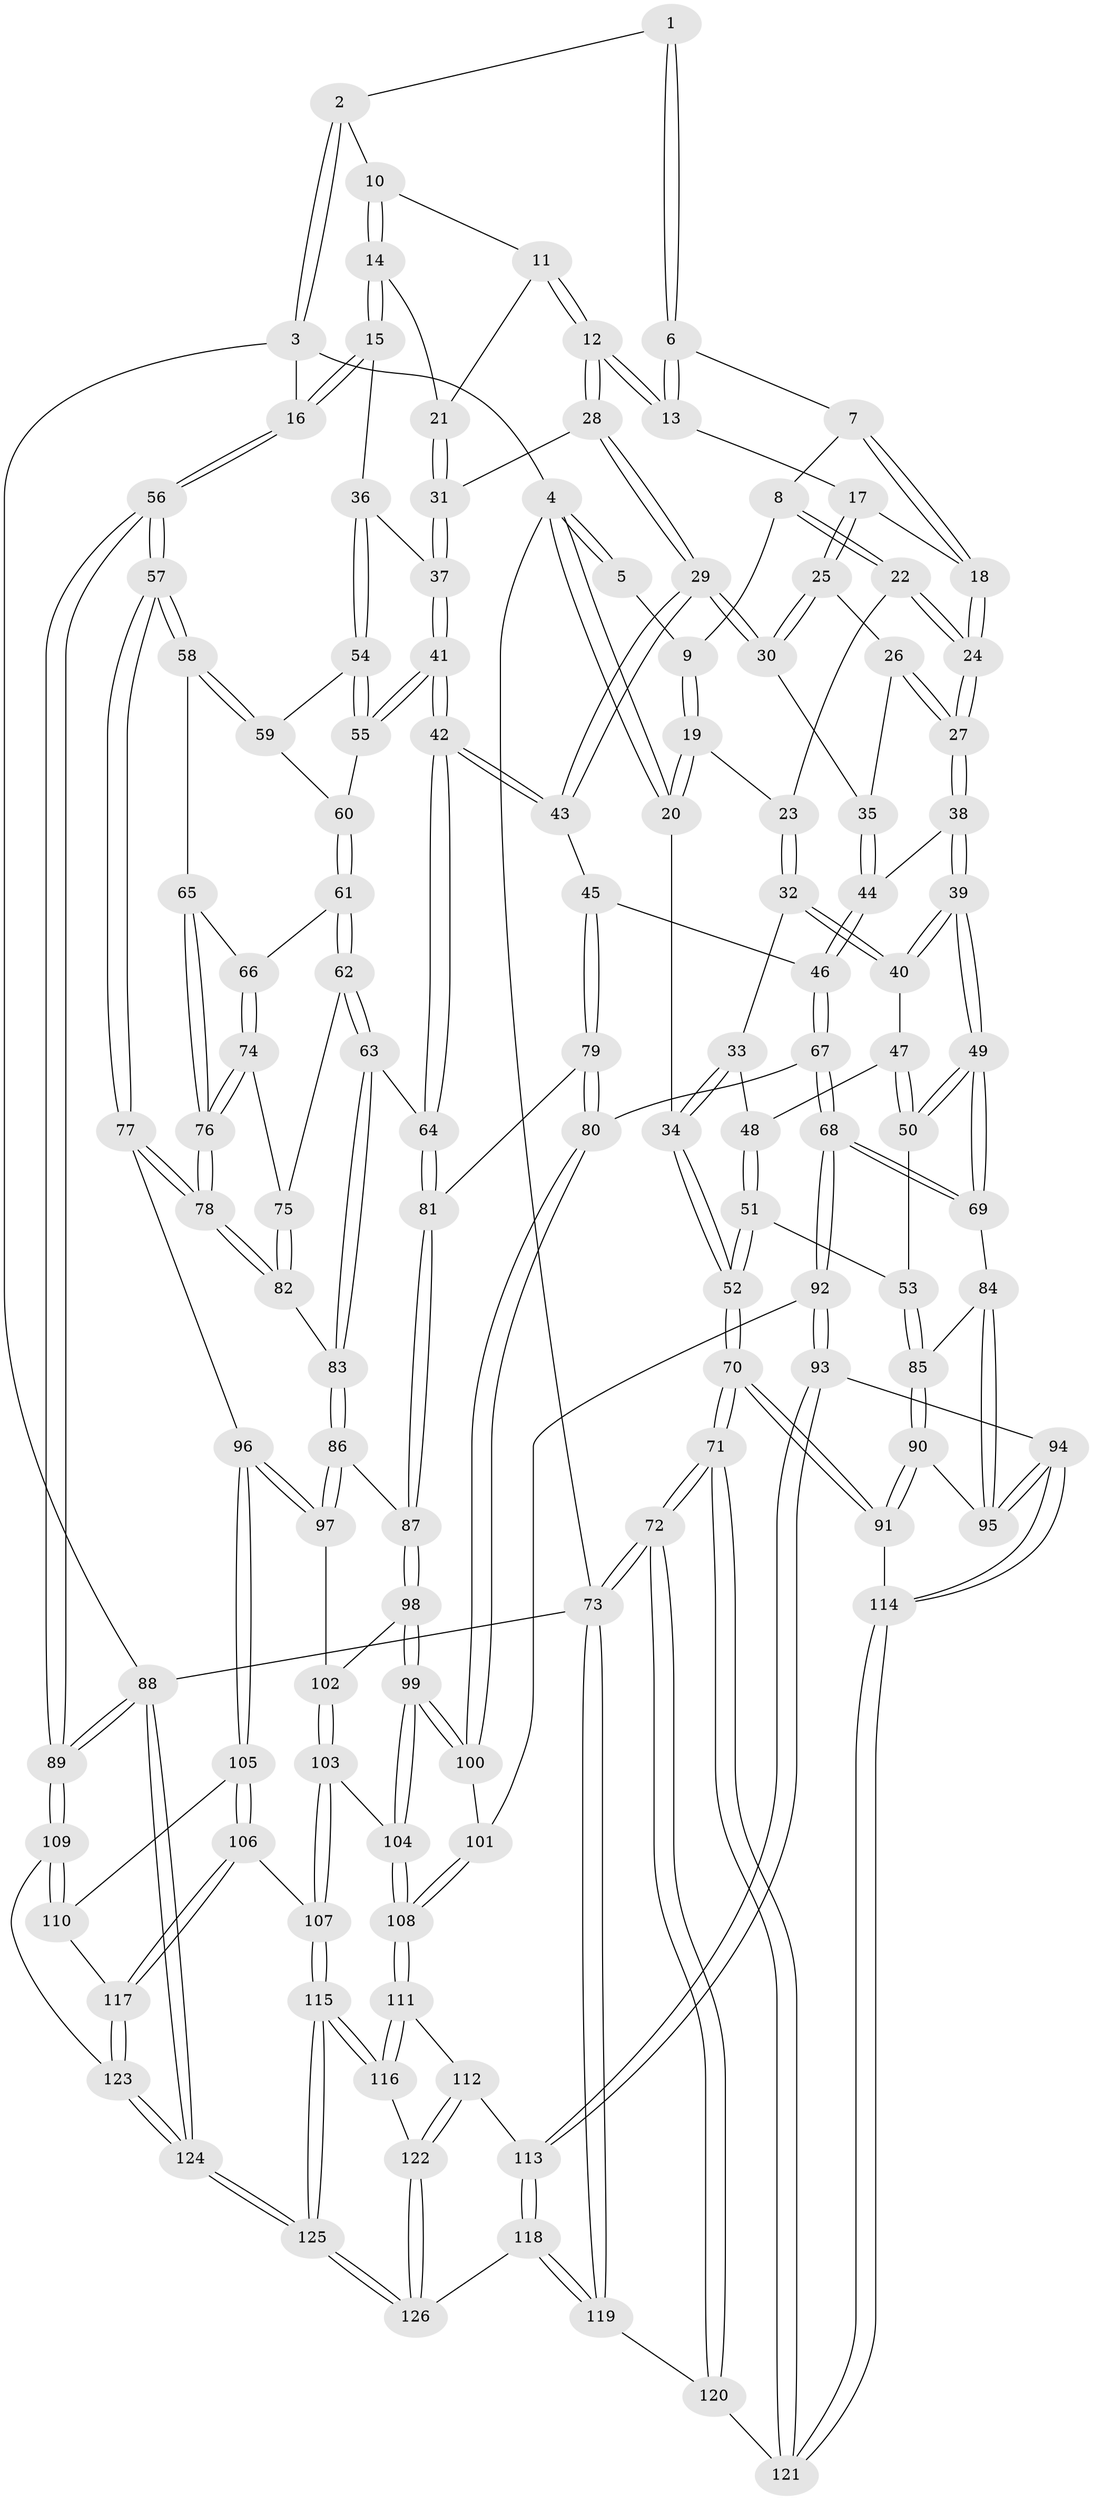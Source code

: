 // Generated by graph-tools (version 1.1) at 2025/17/03/09/25 04:17:07]
// undirected, 126 vertices, 312 edges
graph export_dot {
graph [start="1"]
  node [color=gray90,style=filled];
  1 [pos="+0.43301932277151584+0"];
  2 [pos="+0.6880228371527861+0"];
  3 [pos="+1+0"];
  4 [pos="+0+0"];
  5 [pos="+0.22097496804714303+0"];
  6 [pos="+0.43484224078332084+0"];
  7 [pos="+0.2940283129713549+0.09461957739438331"];
  8 [pos="+0.2611878646854472+0.11136133367645318"];
  9 [pos="+0.2435940079811473+0.08977959058486032"];
  10 [pos="+0.7043169935582044+0.0393042720034688"];
  11 [pos="+0.667906681214642+0.08826343416476351"];
  12 [pos="+0.5926729265806596+0.16508660175116094"];
  13 [pos="+0.472019429323716+0.05467862185735633"];
  14 [pos="+0.8894573613100742+0.1558770015364409"];
  15 [pos="+1+0.15650020510962045"];
  16 [pos="+1+0.08284535570629704"];
  17 [pos="+0.41608287453927134+0.12456208363509502"];
  18 [pos="+0.38076379222747114+0.1374106461617467"];
  19 [pos="+0.08004833163783757+0.09826617520488322"];
  20 [pos="+0+0"];
  21 [pos="+0.801917016550245+0.1884457805069554"];
  22 [pos="+0.25321552752469056+0.21652158991435477"];
  23 [pos="+0.15929808783115867+0.19844492238962444"];
  24 [pos="+0.26446569273831516+0.22610480916889739"];
  25 [pos="+0.41963411322134636+0.18636243118718052"];
  26 [pos="+0.40962907341486193+0.24516948050116114"];
  27 [pos="+0.31473554624025585+0.34368680299452947"];
  28 [pos="+0.6022599587965551+0.20476968761995498"];
  29 [pos="+0.5775645564057126+0.2510350843662824"];
  30 [pos="+0.5481707714439237+0.2558326214194983"];
  31 [pos="+0.7175435827149007+0.23002493575493346"];
  32 [pos="+0.09721914144403276+0.29972068319240186"];
  33 [pos="+0.013216116914695352+0.30026764315350846"];
  34 [pos="+0+0.17098778084808663"];
  35 [pos="+0.5384292745203023+0.2586003633032188"];
  36 [pos="+0.9004985308259428+0.3548255261066057"];
  37 [pos="+0.7318371395823211+0.28313605649140833"];
  38 [pos="+0.31580313113840675+0.37302620984211254"];
  39 [pos="+0.2738489592396679+0.4137031225257924"];
  40 [pos="+0.1448023813406231+0.35864061312329326"];
  41 [pos="+0.7150002580905764+0.41781298802306993"];
  42 [pos="+0.6548964522583666+0.4546567194278071"];
  43 [pos="+0.59681906091433+0.4263025239610504"];
  44 [pos="+0.3630780691074051+0.38435036612319096"];
  45 [pos="+0.5011597135443875+0.45563533913136006"];
  46 [pos="+0.49893079110785926+0.45562254239296684"];
  47 [pos="+0.06834016692884061+0.4207665426151676"];
  48 [pos="+0.04939839811223208+0.42353407475493127"];
  49 [pos="+0.25487581927860575+0.4725163516085668"];
  50 [pos="+0.14173120279392074+0.47928586475155904"];
  51 [pos="+0+0.5323101754681928"];
  52 [pos="+0+0.6022860575172269"];
  53 [pos="+0.06059767272427437+0.5230417383036825"];
  54 [pos="+0.8940139330991903+0.36417618880033437"];
  55 [pos="+0.7312000222112239+0.4159906837631209"];
  56 [pos="+1+0.6197339866359788"];
  57 [pos="+1+0.6104466013319135"];
  58 [pos="+0.9118788013683893+0.49493000179387175"];
  59 [pos="+0.8948864268000088+0.4205434757228889"];
  60 [pos="+0.8177717814666595+0.4912701155252164"];
  61 [pos="+0.8182877767372402+0.5028832849509767"];
  62 [pos="+0.7628927333939245+0.5347751458931523"];
  63 [pos="+0.7049577094125895+0.5331994256446749"];
  64 [pos="+0.6641072297443292+0.48669655688674907"];
  65 [pos="+0.9076992123002107+0.49951142142925276"];
  66 [pos="+0.8406938385367076+0.5223653217685441"];
  67 [pos="+0.4458773767918526+0.539741326979326"];
  68 [pos="+0.38126126372300145+0.6208110363274085"];
  69 [pos="+0.2555824668418778+0.4838467714126067"];
  70 [pos="+0+0.7029026442376624"];
  71 [pos="+0+0.9122216476149562"];
  72 [pos="+0+1"];
  73 [pos="+0+1"];
  74 [pos="+0.8309457021618296+0.5537003785134679"];
  75 [pos="+0.78543541947645+0.5451428898239603"];
  76 [pos="+0.865868195503582+0.6298993243354477"];
  77 [pos="+0.8681313423306329+0.6512043798574914"];
  78 [pos="+0.8669984347420285+0.6492930517627186"];
  79 [pos="+0.5356530076111814+0.6260275700280903"];
  80 [pos="+0.5298181690067012+0.6301063067898632"];
  81 [pos="+0.5887854431446179+0.6234276067628485"];
  82 [pos="+0.8212518440687184+0.628567335830757"];
  83 [pos="+0.7240453196339192+0.5983394960402888"];
  84 [pos="+0.19164778213948844+0.5927701232556591"];
  85 [pos="+0.17957742356852432+0.6019211923492059"];
  86 [pos="+0.7111632539483038+0.6343776094645719"];
  87 [pos="+0.6241524691941521+0.6677094984789531"];
  88 [pos="+1+1"];
  89 [pos="+1+0.8911181439444772"];
  90 [pos="+0.09641071896499404+0.7138829022899951"];
  91 [pos="+0.07557605968678725+0.7282245886006998"];
  92 [pos="+0.39528214111220666+0.692281446451076"];
  93 [pos="+0.3745939452892997+0.7320929022902884"];
  94 [pos="+0.35560739285317655+0.7334798498781983"];
  95 [pos="+0.333621554708386+0.725366058252429"];
  96 [pos="+0.8444554236154996+0.716382458079696"];
  97 [pos="+0.7391480391954124+0.7093764457079026"];
  98 [pos="+0.6246525950006313+0.7013144824680014"];
  99 [pos="+0.6067590596146187+0.7488502556578194"];
  100 [pos="+0.4970486476970755+0.6578258880436806"];
  101 [pos="+0.4454568454912786+0.6804222310673772"];
  102 [pos="+0.7347704456530141+0.7134130260019146"];
  103 [pos="+0.6957252558831898+0.7962078743430033"];
  104 [pos="+0.6049733746365843+0.7754347411958301"];
  105 [pos="+0.8472350800890918+0.7271495370468637"];
  106 [pos="+0.7174096444981042+0.824757286089708"];
  107 [pos="+0.7172979473973908+0.8247447257064922"];
  108 [pos="+0.5983145134812289+0.7812449827025855"];
  109 [pos="+0.9429146517574969+0.8334586397416971"];
  110 [pos="+0.8730767725350281+0.777710553272084"];
  111 [pos="+0.5777507084890737+0.8089371475443933"];
  112 [pos="+0.5153347350653024+0.8155886442660314"];
  113 [pos="+0.39706774153428387+0.7817126768675501"];
  114 [pos="+0.18022301530070334+0.8703592181584073"];
  115 [pos="+0.6579954352315834+0.9597701908211069"];
  116 [pos="+0.5864695476490202+0.8435166388954753"];
  117 [pos="+0.7807645244047211+0.8528865919544865"];
  118 [pos="+0.3544213156405978+1"];
  119 [pos="+0.347181543074457+1"];
  120 [pos="+0.19559141651103748+0.9430048691273207"];
  121 [pos="+0.18748310263514117+0.9263729317943875"];
  122 [pos="+0.49884062817359837+0.9491656898351867"];
  123 [pos="+0.8151183670132852+0.9538898189198245"];
  124 [pos="+0.7281996859491149+1"];
  125 [pos="+0.6760301942140137+1"];
  126 [pos="+0.4074854146730034+1"];
  1 -- 2;
  1 -- 6;
  1 -- 6;
  2 -- 3;
  2 -- 3;
  2 -- 10;
  3 -- 4;
  3 -- 16;
  3 -- 88;
  4 -- 5;
  4 -- 5;
  4 -- 20;
  4 -- 20;
  4 -- 73;
  5 -- 9;
  6 -- 7;
  6 -- 13;
  6 -- 13;
  7 -- 8;
  7 -- 18;
  7 -- 18;
  8 -- 9;
  8 -- 22;
  8 -- 22;
  9 -- 19;
  9 -- 19;
  10 -- 11;
  10 -- 14;
  10 -- 14;
  11 -- 12;
  11 -- 12;
  11 -- 21;
  12 -- 13;
  12 -- 13;
  12 -- 28;
  12 -- 28;
  13 -- 17;
  14 -- 15;
  14 -- 15;
  14 -- 21;
  15 -- 16;
  15 -- 16;
  15 -- 36;
  16 -- 56;
  16 -- 56;
  17 -- 18;
  17 -- 25;
  17 -- 25;
  18 -- 24;
  18 -- 24;
  19 -- 20;
  19 -- 20;
  19 -- 23;
  20 -- 34;
  21 -- 31;
  21 -- 31;
  22 -- 23;
  22 -- 24;
  22 -- 24;
  23 -- 32;
  23 -- 32;
  24 -- 27;
  24 -- 27;
  25 -- 26;
  25 -- 30;
  25 -- 30;
  26 -- 27;
  26 -- 27;
  26 -- 35;
  27 -- 38;
  27 -- 38;
  28 -- 29;
  28 -- 29;
  28 -- 31;
  29 -- 30;
  29 -- 30;
  29 -- 43;
  29 -- 43;
  30 -- 35;
  31 -- 37;
  31 -- 37;
  32 -- 33;
  32 -- 40;
  32 -- 40;
  33 -- 34;
  33 -- 34;
  33 -- 48;
  34 -- 52;
  34 -- 52;
  35 -- 44;
  35 -- 44;
  36 -- 37;
  36 -- 54;
  36 -- 54;
  37 -- 41;
  37 -- 41;
  38 -- 39;
  38 -- 39;
  38 -- 44;
  39 -- 40;
  39 -- 40;
  39 -- 49;
  39 -- 49;
  40 -- 47;
  41 -- 42;
  41 -- 42;
  41 -- 55;
  41 -- 55;
  42 -- 43;
  42 -- 43;
  42 -- 64;
  42 -- 64;
  43 -- 45;
  44 -- 46;
  44 -- 46;
  45 -- 46;
  45 -- 79;
  45 -- 79;
  46 -- 67;
  46 -- 67;
  47 -- 48;
  47 -- 50;
  47 -- 50;
  48 -- 51;
  48 -- 51;
  49 -- 50;
  49 -- 50;
  49 -- 69;
  49 -- 69;
  50 -- 53;
  51 -- 52;
  51 -- 52;
  51 -- 53;
  52 -- 70;
  52 -- 70;
  53 -- 85;
  53 -- 85;
  54 -- 55;
  54 -- 55;
  54 -- 59;
  55 -- 60;
  56 -- 57;
  56 -- 57;
  56 -- 89;
  56 -- 89;
  57 -- 58;
  57 -- 58;
  57 -- 77;
  57 -- 77;
  58 -- 59;
  58 -- 59;
  58 -- 65;
  59 -- 60;
  60 -- 61;
  60 -- 61;
  61 -- 62;
  61 -- 62;
  61 -- 66;
  62 -- 63;
  62 -- 63;
  62 -- 75;
  63 -- 64;
  63 -- 83;
  63 -- 83;
  64 -- 81;
  64 -- 81;
  65 -- 66;
  65 -- 76;
  65 -- 76;
  66 -- 74;
  66 -- 74;
  67 -- 68;
  67 -- 68;
  67 -- 80;
  68 -- 69;
  68 -- 69;
  68 -- 92;
  68 -- 92;
  69 -- 84;
  70 -- 71;
  70 -- 71;
  70 -- 91;
  70 -- 91;
  71 -- 72;
  71 -- 72;
  71 -- 121;
  71 -- 121;
  72 -- 73;
  72 -- 73;
  72 -- 120;
  72 -- 120;
  73 -- 88;
  73 -- 119;
  73 -- 119;
  74 -- 75;
  74 -- 76;
  74 -- 76;
  75 -- 82;
  75 -- 82;
  76 -- 78;
  76 -- 78;
  77 -- 78;
  77 -- 78;
  77 -- 96;
  78 -- 82;
  78 -- 82;
  79 -- 80;
  79 -- 80;
  79 -- 81;
  80 -- 100;
  80 -- 100;
  81 -- 87;
  81 -- 87;
  82 -- 83;
  83 -- 86;
  83 -- 86;
  84 -- 85;
  84 -- 95;
  84 -- 95;
  85 -- 90;
  85 -- 90;
  86 -- 87;
  86 -- 97;
  86 -- 97;
  87 -- 98;
  87 -- 98;
  88 -- 89;
  88 -- 89;
  88 -- 124;
  88 -- 124;
  89 -- 109;
  89 -- 109;
  90 -- 91;
  90 -- 91;
  90 -- 95;
  91 -- 114;
  92 -- 93;
  92 -- 93;
  92 -- 101;
  93 -- 94;
  93 -- 113;
  93 -- 113;
  94 -- 95;
  94 -- 95;
  94 -- 114;
  94 -- 114;
  96 -- 97;
  96 -- 97;
  96 -- 105;
  96 -- 105;
  97 -- 102;
  98 -- 99;
  98 -- 99;
  98 -- 102;
  99 -- 100;
  99 -- 100;
  99 -- 104;
  99 -- 104;
  100 -- 101;
  101 -- 108;
  101 -- 108;
  102 -- 103;
  102 -- 103;
  103 -- 104;
  103 -- 107;
  103 -- 107;
  104 -- 108;
  104 -- 108;
  105 -- 106;
  105 -- 106;
  105 -- 110;
  106 -- 107;
  106 -- 117;
  106 -- 117;
  107 -- 115;
  107 -- 115;
  108 -- 111;
  108 -- 111;
  109 -- 110;
  109 -- 110;
  109 -- 123;
  110 -- 117;
  111 -- 112;
  111 -- 116;
  111 -- 116;
  112 -- 113;
  112 -- 122;
  112 -- 122;
  113 -- 118;
  113 -- 118;
  114 -- 121;
  114 -- 121;
  115 -- 116;
  115 -- 116;
  115 -- 125;
  115 -- 125;
  116 -- 122;
  117 -- 123;
  117 -- 123;
  118 -- 119;
  118 -- 119;
  118 -- 126;
  119 -- 120;
  120 -- 121;
  122 -- 126;
  122 -- 126;
  123 -- 124;
  123 -- 124;
  124 -- 125;
  124 -- 125;
  125 -- 126;
  125 -- 126;
}
